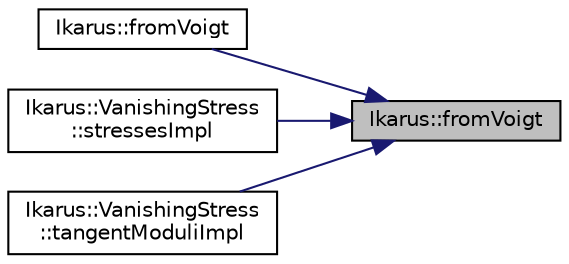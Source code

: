 digraph "Ikarus::fromVoigt"
{
 // LATEX_PDF_SIZE
  edge [fontname="Helvetica",fontsize="10",labelfontname="Helvetica",labelfontsize="10"];
  node [fontname="Helvetica",fontsize="10",shape=record];
  rankdir="RL";
  Node1 [label="Ikarus::fromVoigt",height=0.2,width=0.4,color="black", fillcolor="grey75", style="filled", fontcolor="black",tooltip="Converts a vector given in Voigt notation to a matrix."];
  Node1 -> Node2 [dir="back",color="midnightblue",fontsize="10",style="solid",fontname="Helvetica"];
  Node2 [label="Ikarus::fromVoigt",height=0.2,width=0.4,color="black", fillcolor="white", style="filled",URL="$a00321.html#ga0afe53095f875017b5673a42e13e6f5a",tooltip="Converts a matrix in Voigt notation to a Fourth-order tensor."];
  Node1 -> Node3 [dir="back",color="midnightblue",fontsize="10",style="solid",fontname="Helvetica"];
  Node3 [label="Ikarus::VanishingStress\l::stressesImpl",height=0.2,width=0.4,color="black", fillcolor="white", style="filled",URL="$a01338.html#a09ee586572c98a89b4b63e4952687ad4",tooltip="Computes the stresses for the VanishingStress material."];
  Node1 -> Node4 [dir="back",color="midnightblue",fontsize="10",style="solid",fontname="Helvetica"];
  Node4 [label="Ikarus::VanishingStress\l::tangentModuliImpl",height=0.2,width=0.4,color="black", fillcolor="white", style="filled",URL="$a01338.html#a3fb115007e1e4323b8f3d46f2b681ff0",tooltip="Computes the tangent moduli for the VanishingStress material."];
}

